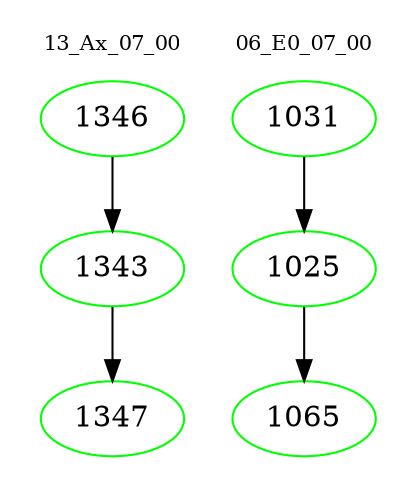 digraph{
subgraph cluster_0 {
color = white
label = "13_Ax_07_00";
fontsize=10;
T0_1346 [label="1346", color="green"]
T0_1346 -> T0_1343 [color="black"]
T0_1343 [label="1343", color="green"]
T0_1343 -> T0_1347 [color="black"]
T0_1347 [label="1347", color="green"]
}
subgraph cluster_1 {
color = white
label = "06_E0_07_00";
fontsize=10;
T1_1031 [label="1031", color="green"]
T1_1031 -> T1_1025 [color="black"]
T1_1025 [label="1025", color="green"]
T1_1025 -> T1_1065 [color="black"]
T1_1065 [label="1065", color="green"]
}
}
